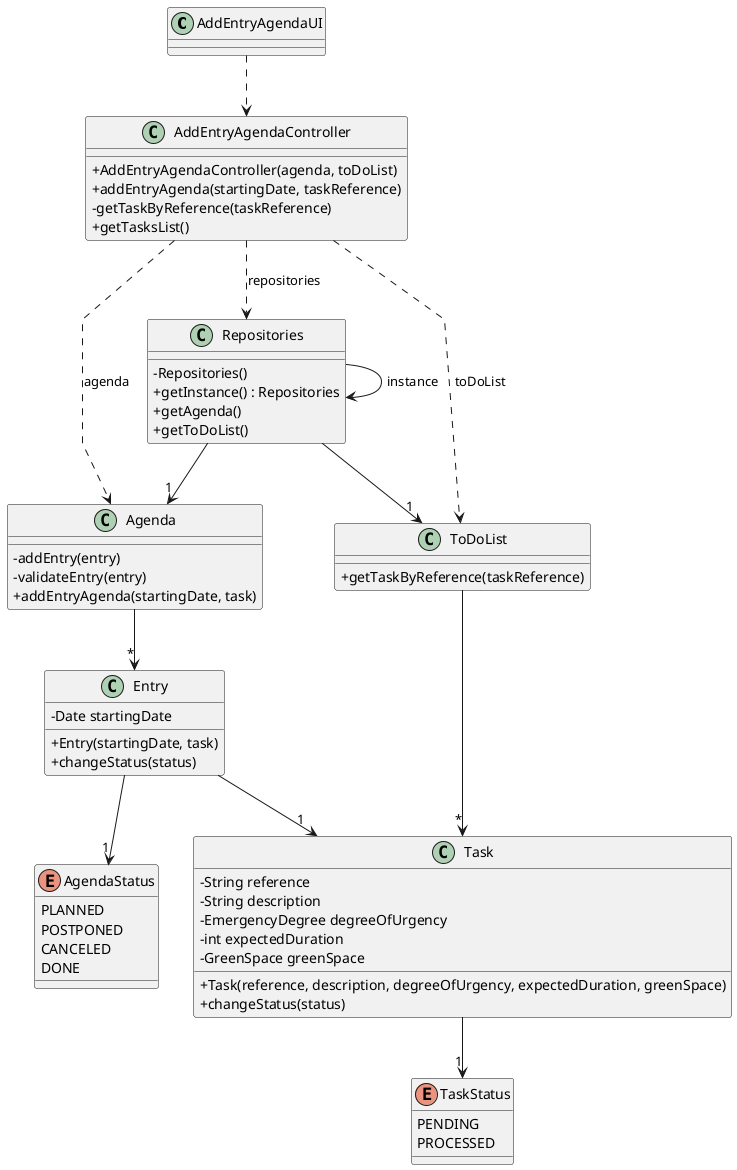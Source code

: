 @startuml
'skinparam monochrome true
skinparam packageStyle rectangle
skinparam shadowing false
skinparam linetype polyline
'skinparam linetype orto

skinparam classAttributeIconSize 0

'left to right direction

class AddEntryAgendaUI {
}

class AddEntryAgendaController {
    +AddEntryAgendaController(agenda, toDoList)
    +addEntryAgenda(startingDate, taskReference)
    -getTaskByReference(taskReference)
    +getTasksList()
}

class Agenda {
    -addEntry(entry)
    -validateEntry(entry)
    +addEntryAgenda(startingDate, task)
}

class Entry {
    -Date startingDate
    +Entry(startingDate, task)
    +changeStatus(status)
}

class ToDoList {
    +getTaskByReference(taskReference)
}

class Task {
    -String reference
    -String description
    -EmergencyDegree degreeOfUrgency
    -int expectedDuration
    -GreenSpace greenSpace
    +Task(reference, description, degreeOfUrgency, expectedDuration, greenSpace)
    +changeStatus(status)
}

class Repositories {
    - Repositories()
    + getInstance() : Repositories
    + getAgenda()
    + getToDoList()
}

enum AgendaStatus {
    PLANNED
    POSTPONED
    CANCELED
    DONE
}

enum TaskStatus {
    PENDING
    PROCESSED
}

AddEntryAgendaUI ..> AddEntryAgendaController
AddEntryAgendaController ..> Repositories: repositories
AddEntryAgendaController ..> Agenda: agenda
AddEntryAgendaController ..> ToDoList: toDoList
Repositories --> Repositories: instance
Repositories --> "1" Agenda
Repositories --> "1" ToDoList
Agenda --> "*" Entry
ToDoList --> "*" Task
Entry --> "1" Task
Entry --> "1" AgendaStatus
Task --> "1" TaskStatus

@enduml